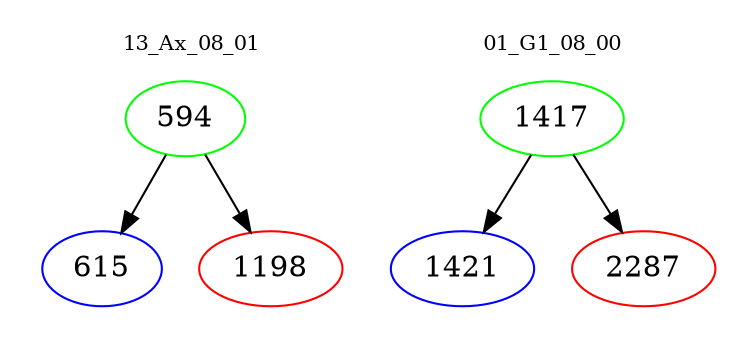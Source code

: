digraph{
subgraph cluster_0 {
color = white
label = "13_Ax_08_01";
fontsize=10;
T0_594 [label="594", color="green"]
T0_594 -> T0_615 [color="black"]
T0_615 [label="615", color="blue"]
T0_594 -> T0_1198 [color="black"]
T0_1198 [label="1198", color="red"]
}
subgraph cluster_1 {
color = white
label = "01_G1_08_00";
fontsize=10;
T1_1417 [label="1417", color="green"]
T1_1417 -> T1_1421 [color="black"]
T1_1421 [label="1421", color="blue"]
T1_1417 -> T1_2287 [color="black"]
T1_2287 [label="2287", color="red"]
}
}
